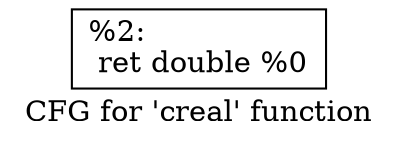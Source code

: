 digraph "CFG for 'creal' function" {
	label="CFG for 'creal' function";

	Node0x1987f70 [shape=record,label="{%2:\l  ret double %0\l}"];
}
